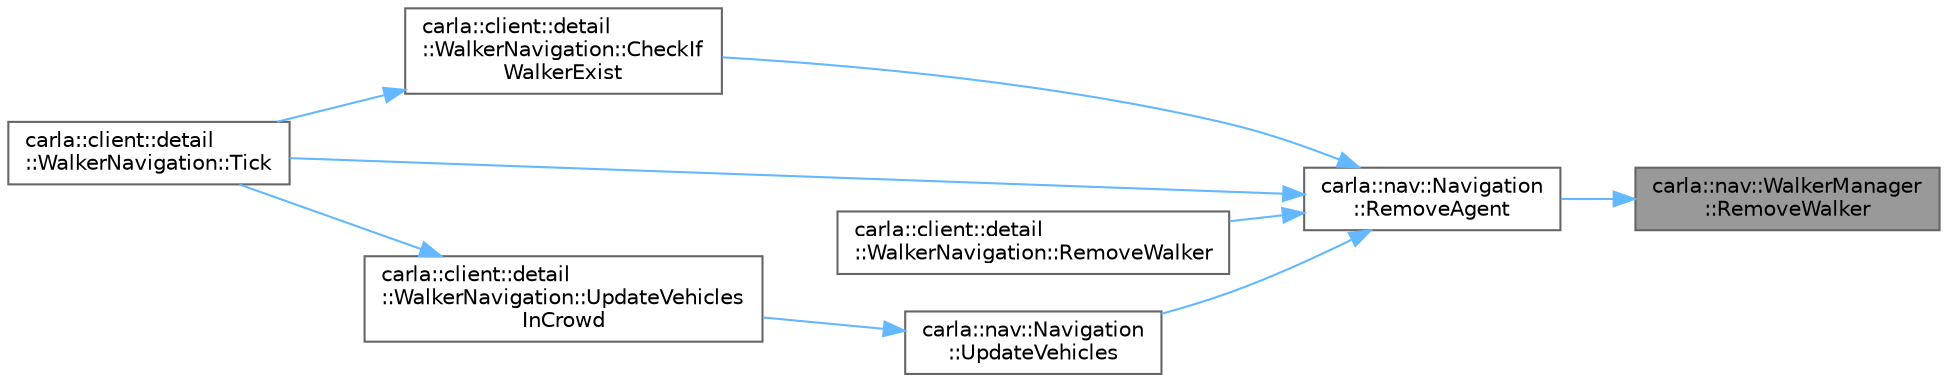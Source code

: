 digraph "carla::nav::WalkerManager::RemoveWalker"
{
 // INTERACTIVE_SVG=YES
 // LATEX_PDF_SIZE
  bgcolor="transparent";
  edge [fontname=Helvetica,fontsize=10,labelfontname=Helvetica,labelfontsize=10];
  node [fontname=Helvetica,fontsize=10,shape=box,height=0.2,width=0.4];
  rankdir="RL";
  Node1 [id="Node000001",label="carla::nav::WalkerManager\l::RemoveWalker",height=0.2,width=0.4,color="gray40", fillcolor="grey60", style="filled", fontcolor="black",tooltip="remove a walker route"];
  Node1 -> Node2 [id="edge1_Node000001_Node000002",dir="back",color="steelblue1",style="solid",tooltip=" "];
  Node2 [id="Node000002",label="carla::nav::Navigation\l::RemoveAgent",height=0.2,width=0.4,color="grey40", fillcolor="white", style="filled",URL="$d9/dc2/classcarla_1_1nav_1_1Navigation.html#a273cfd565ff7a8376f165105a192e2e1",tooltip="remove an agent"];
  Node2 -> Node3 [id="edge2_Node000002_Node000003",dir="back",color="steelblue1",style="solid",tooltip=" "];
  Node3 [id="Node000003",label="carla::client::detail\l::WalkerNavigation::CheckIf\lWalkerExist",height=0.2,width=0.4,color="grey40", fillcolor="white", style="filled",URL="$d1/d83/classcarla_1_1client_1_1detail_1_1WalkerNavigation.html#a78b4f67c9dbe1543212c05e263543caf",tooltip="check a few walkers and if they don't exist then remove from the crowd"];
  Node3 -> Node4 [id="edge3_Node000003_Node000004",dir="back",color="steelblue1",style="solid",tooltip=" "];
  Node4 [id="Node000004",label="carla::client::detail\l::WalkerNavigation::Tick",height=0.2,width=0.4,color="grey40", fillcolor="white", style="filled",URL="$d1/d83/classcarla_1_1client_1_1detail_1_1WalkerNavigation.html#a74b3b9c4a9c27f6ffb4f8b0fae1c3c87",tooltip=" "];
  Node2 -> Node5 [id="edge4_Node000002_Node000005",dir="back",color="steelblue1",style="solid",tooltip=" "];
  Node5 [id="Node000005",label="carla::client::detail\l::WalkerNavigation::RemoveWalker",height=0.2,width=0.4,color="grey40", fillcolor="white", style="filled",URL="$d1/d83/classcarla_1_1client_1_1detail_1_1WalkerNavigation.html#aa140c6f8079169e01cf2d6512208e6bf",tooltip=" "];
  Node2 -> Node4 [id="edge5_Node000002_Node000004",dir="back",color="steelblue1",style="solid",tooltip=" "];
  Node2 -> Node6 [id="edge6_Node000002_Node000006",dir="back",color="steelblue1",style="solid",tooltip=" "];
  Node6 [id="Node000006",label="carla::nav::Navigation\l::UpdateVehicles",height=0.2,width=0.4,color="grey40", fillcolor="white", style="filled",URL="$d9/dc2/classcarla_1_1nav_1_1Navigation.html#a6b7d72d6c0d11bd88a5b9fae3e230ed2",tooltip="add/update/delete vehicles in crowd"];
  Node6 -> Node7 [id="edge7_Node000006_Node000007",dir="back",color="steelblue1",style="solid",tooltip=" "];
  Node7 [id="Node000007",label="carla::client::detail\l::WalkerNavigation::UpdateVehicles\lInCrowd",height=0.2,width=0.4,color="grey40", fillcolor="white", style="filled",URL="$d1/d83/classcarla_1_1client_1_1detail_1_1WalkerNavigation.html#a109552fa675fe65e281e3ed6f3c75204",tooltip="add/update/delete all vehicles in crowd"];
  Node7 -> Node4 [id="edge8_Node000007_Node000004",dir="back",color="steelblue1",style="solid",tooltip=" "];
}
